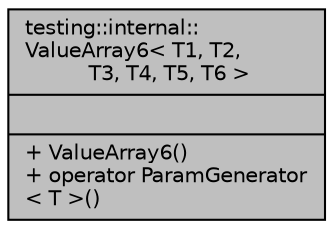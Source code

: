 digraph "testing::internal::ValueArray6&lt; T1, T2, T3, T4, T5, T6 &gt;"
{
 // LATEX_PDF_SIZE
  edge [fontname="Helvetica",fontsize="10",labelfontname="Helvetica",labelfontsize="10"];
  node [fontname="Helvetica",fontsize="10",shape=record];
  Node1 [label="{testing::internal::\lValueArray6\< T1, T2,\l T3, T4, T5, T6 \>\n||+ ValueArray6()\l+ operator ParamGenerator\l\< T \>()\l}",height=0.2,width=0.4,color="black", fillcolor="grey75", style="filled", fontcolor="black",tooltip=" "];
}
